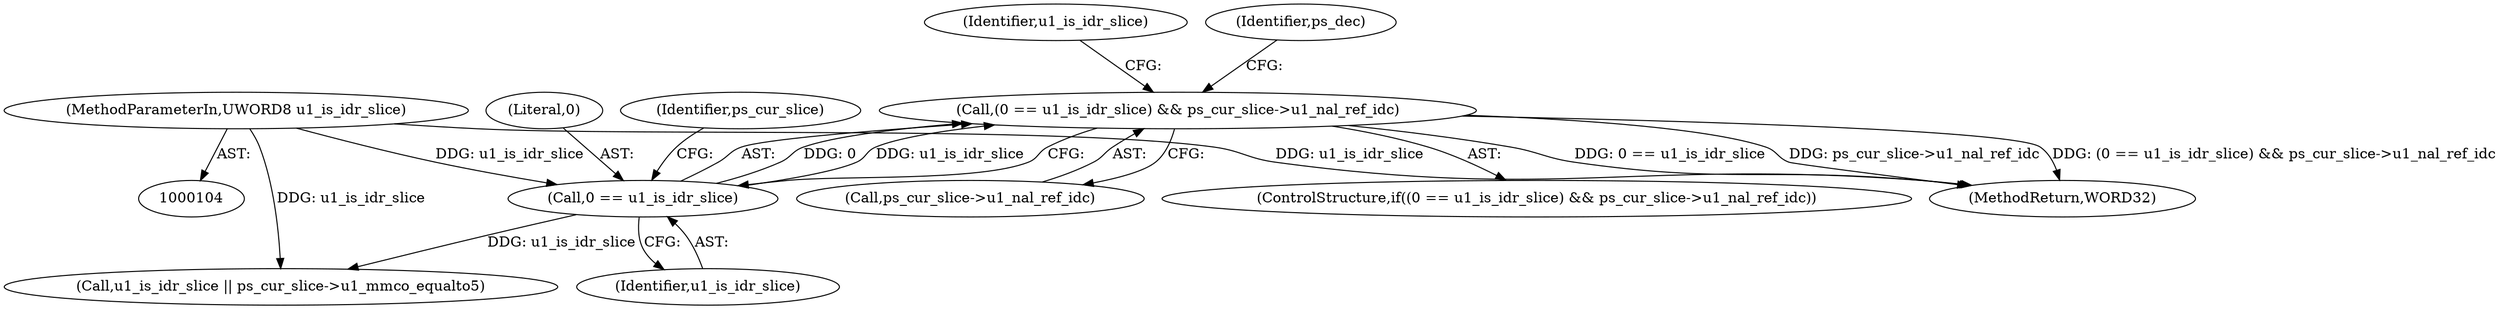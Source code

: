digraph "0_Android_494561291a503840f385fbcd11d9bc5f4dc502b8_1@pointer" {
"1000180" [label="(Call,(0 == u1_is_idr_slice) && ps_cur_slice->u1_nal_ref_idc)"];
"1000181" [label="(Call,0 == u1_is_idr_slice)"];
"1000106" [label="(MethodParameterIn,UWORD8 u1_is_idr_slice)"];
"1000184" [label="(Call,ps_cur_slice->u1_nal_ref_idc)"];
"1000179" [label="(ControlStructure,if((0 == u1_is_idr_slice) && ps_cur_slice->u1_nal_ref_idc))"];
"1000195" [label="(Call,u1_is_idr_slice || ps_cur_slice->u1_mmco_equalto5)"];
"1000196" [label="(Identifier,u1_is_idr_slice)"];
"1000306" [label="(MethodReturn,WORD32)"];
"1000182" [label="(Literal,0)"];
"1000185" [label="(Identifier,ps_cur_slice)"];
"1000183" [label="(Identifier,u1_is_idr_slice)"];
"1000189" [label="(Identifier,ps_dec)"];
"1000181" [label="(Call,0 == u1_is_idr_slice)"];
"1000106" [label="(MethodParameterIn,UWORD8 u1_is_idr_slice)"];
"1000180" [label="(Call,(0 == u1_is_idr_slice) && ps_cur_slice->u1_nal_ref_idc)"];
"1000180" -> "1000179"  [label="AST: "];
"1000180" -> "1000181"  [label="CFG: "];
"1000180" -> "1000184"  [label="CFG: "];
"1000181" -> "1000180"  [label="AST: "];
"1000184" -> "1000180"  [label="AST: "];
"1000189" -> "1000180"  [label="CFG: "];
"1000196" -> "1000180"  [label="CFG: "];
"1000180" -> "1000306"  [label="DDG: 0 == u1_is_idr_slice"];
"1000180" -> "1000306"  [label="DDG: ps_cur_slice->u1_nal_ref_idc"];
"1000180" -> "1000306"  [label="DDG: (0 == u1_is_idr_slice) && ps_cur_slice->u1_nal_ref_idc"];
"1000181" -> "1000180"  [label="DDG: 0"];
"1000181" -> "1000180"  [label="DDG: u1_is_idr_slice"];
"1000181" -> "1000183"  [label="CFG: "];
"1000182" -> "1000181"  [label="AST: "];
"1000183" -> "1000181"  [label="AST: "];
"1000185" -> "1000181"  [label="CFG: "];
"1000106" -> "1000181"  [label="DDG: u1_is_idr_slice"];
"1000181" -> "1000195"  [label="DDG: u1_is_idr_slice"];
"1000106" -> "1000104"  [label="AST: "];
"1000106" -> "1000306"  [label="DDG: u1_is_idr_slice"];
"1000106" -> "1000195"  [label="DDG: u1_is_idr_slice"];
}
